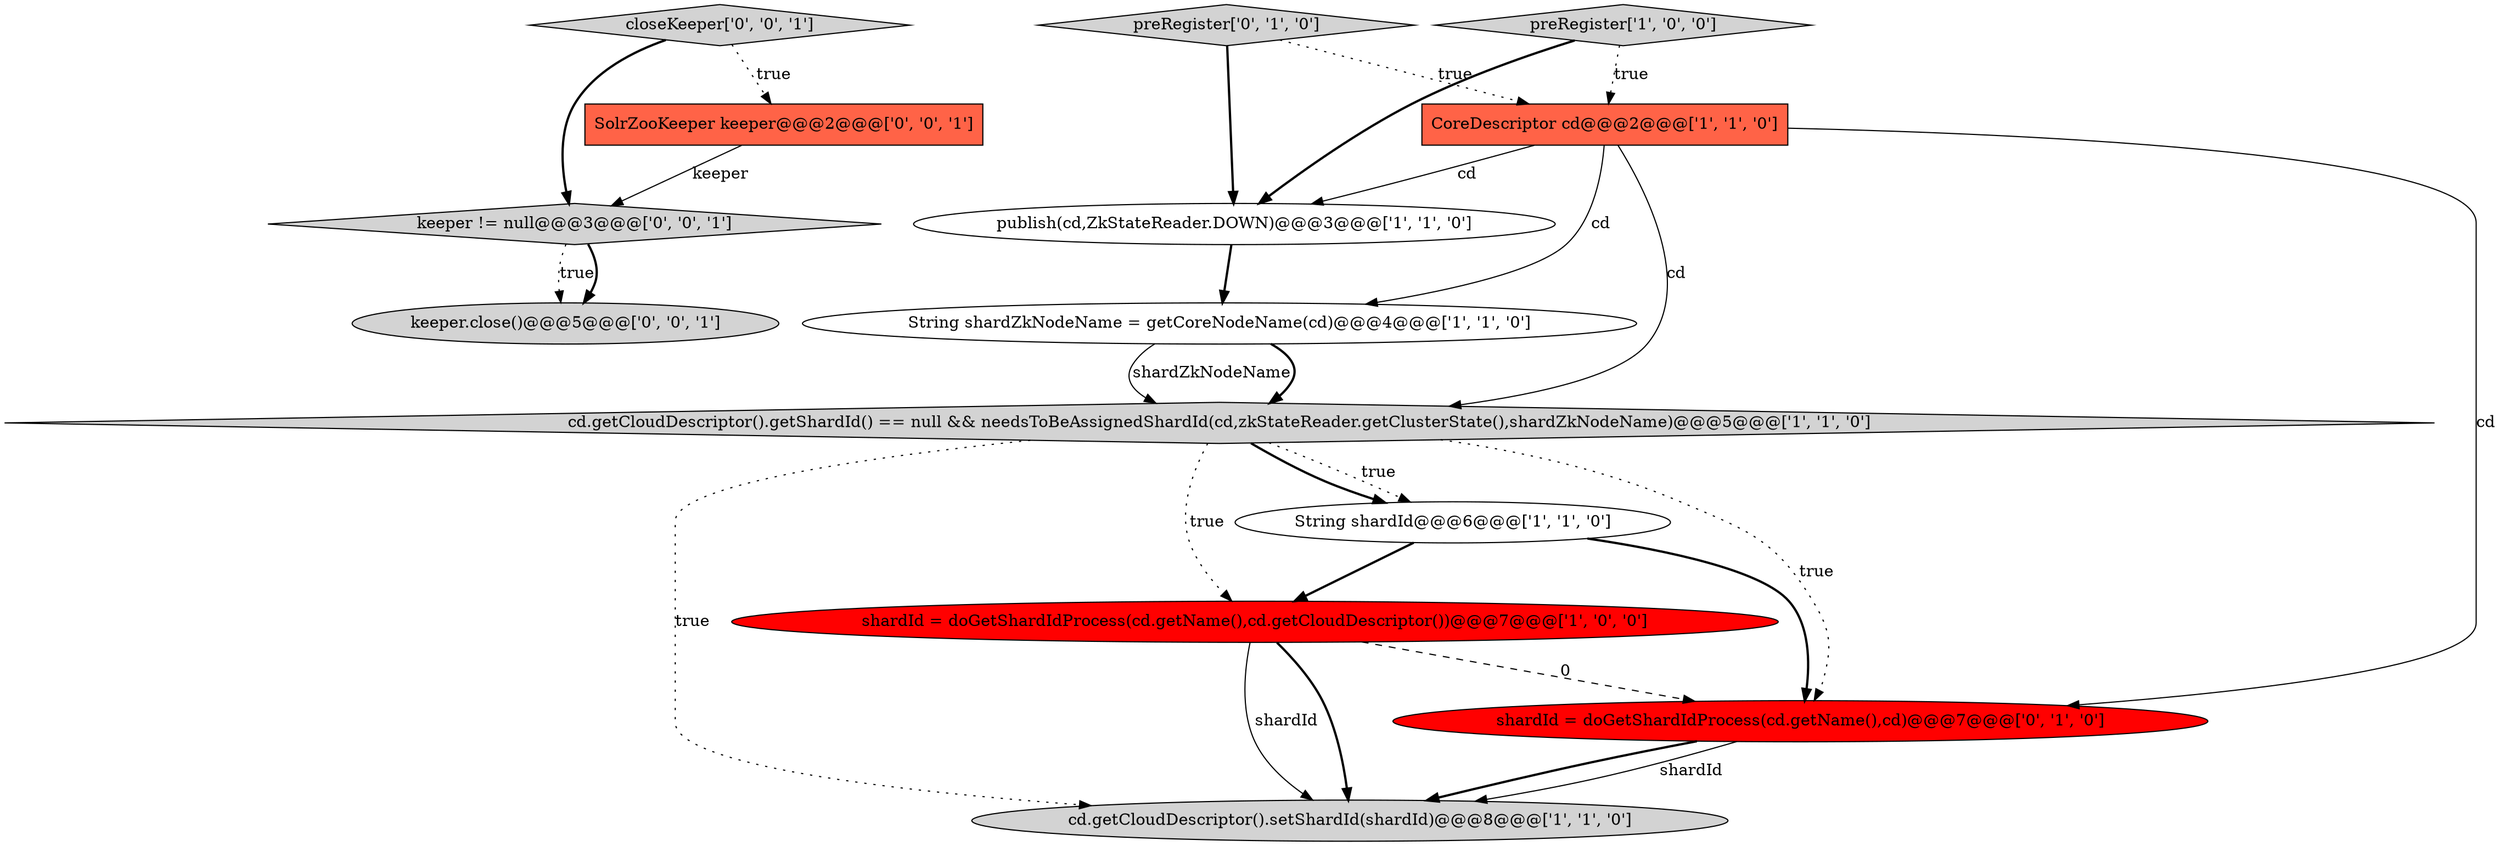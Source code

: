digraph {
13 [style = filled, label = "keeper != null@@@3@@@['0', '0', '1']", fillcolor = lightgray, shape = diamond image = "AAA0AAABBB3BBB"];
7 [style = filled, label = "cd.getCloudDescriptor().getShardId() == null && needsToBeAssignedShardId(cd,zkStateReader.getClusterState(),shardZkNodeName)@@@5@@@['1', '1', '0']", fillcolor = lightgray, shape = diamond image = "AAA0AAABBB1BBB"];
1 [style = filled, label = "publish(cd,ZkStateReader.DOWN)@@@3@@@['1', '1', '0']", fillcolor = white, shape = ellipse image = "AAA0AAABBB1BBB"];
5 [style = filled, label = "CoreDescriptor cd@@@2@@@['1', '1', '0']", fillcolor = tomato, shape = box image = "AAA0AAABBB1BBB"];
10 [style = filled, label = "SolrZooKeeper keeper@@@2@@@['0', '0', '1']", fillcolor = tomato, shape = box image = "AAA0AAABBB3BBB"];
4 [style = filled, label = "String shardId@@@6@@@['1', '1', '0']", fillcolor = white, shape = ellipse image = "AAA0AAABBB1BBB"];
3 [style = filled, label = "cd.getCloudDescriptor().setShardId(shardId)@@@8@@@['1', '1', '0']", fillcolor = lightgray, shape = ellipse image = "AAA0AAABBB1BBB"];
2 [style = filled, label = "shardId = doGetShardIdProcess(cd.getName(),cd.getCloudDescriptor())@@@7@@@['1', '0', '0']", fillcolor = red, shape = ellipse image = "AAA1AAABBB1BBB"];
8 [style = filled, label = "shardId = doGetShardIdProcess(cd.getName(),cd)@@@7@@@['0', '1', '0']", fillcolor = red, shape = ellipse image = "AAA1AAABBB2BBB"];
9 [style = filled, label = "preRegister['0', '1', '0']", fillcolor = lightgray, shape = diamond image = "AAA0AAABBB2BBB"];
11 [style = filled, label = "closeKeeper['0', '0', '1']", fillcolor = lightgray, shape = diamond image = "AAA0AAABBB3BBB"];
12 [style = filled, label = "keeper.close()@@@5@@@['0', '0', '1']", fillcolor = lightgray, shape = ellipse image = "AAA0AAABBB3BBB"];
0 [style = filled, label = "preRegister['1', '0', '0']", fillcolor = lightgray, shape = diamond image = "AAA0AAABBB1BBB"];
6 [style = filled, label = "String shardZkNodeName = getCoreNodeName(cd)@@@4@@@['1', '1', '0']", fillcolor = white, shape = ellipse image = "AAA0AAABBB1BBB"];
7->2 [style = dotted, label="true"];
5->6 [style = solid, label="cd"];
0->5 [style = dotted, label="true"];
5->8 [style = solid, label="cd"];
8->3 [style = solid, label="shardId"];
13->12 [style = dotted, label="true"];
11->10 [style = dotted, label="true"];
2->3 [style = bold, label=""];
5->1 [style = solid, label="cd"];
8->3 [style = bold, label=""];
2->3 [style = solid, label="shardId"];
4->2 [style = bold, label=""];
7->4 [style = bold, label=""];
2->8 [style = dashed, label="0"];
6->7 [style = solid, label="shardZkNodeName"];
1->6 [style = bold, label=""];
13->12 [style = bold, label=""];
7->3 [style = dotted, label="true"];
0->1 [style = bold, label=""];
11->13 [style = bold, label=""];
7->4 [style = dotted, label="true"];
4->8 [style = bold, label=""];
5->7 [style = solid, label="cd"];
6->7 [style = bold, label=""];
9->1 [style = bold, label=""];
7->8 [style = dotted, label="true"];
10->13 [style = solid, label="keeper"];
9->5 [style = dotted, label="true"];
}

